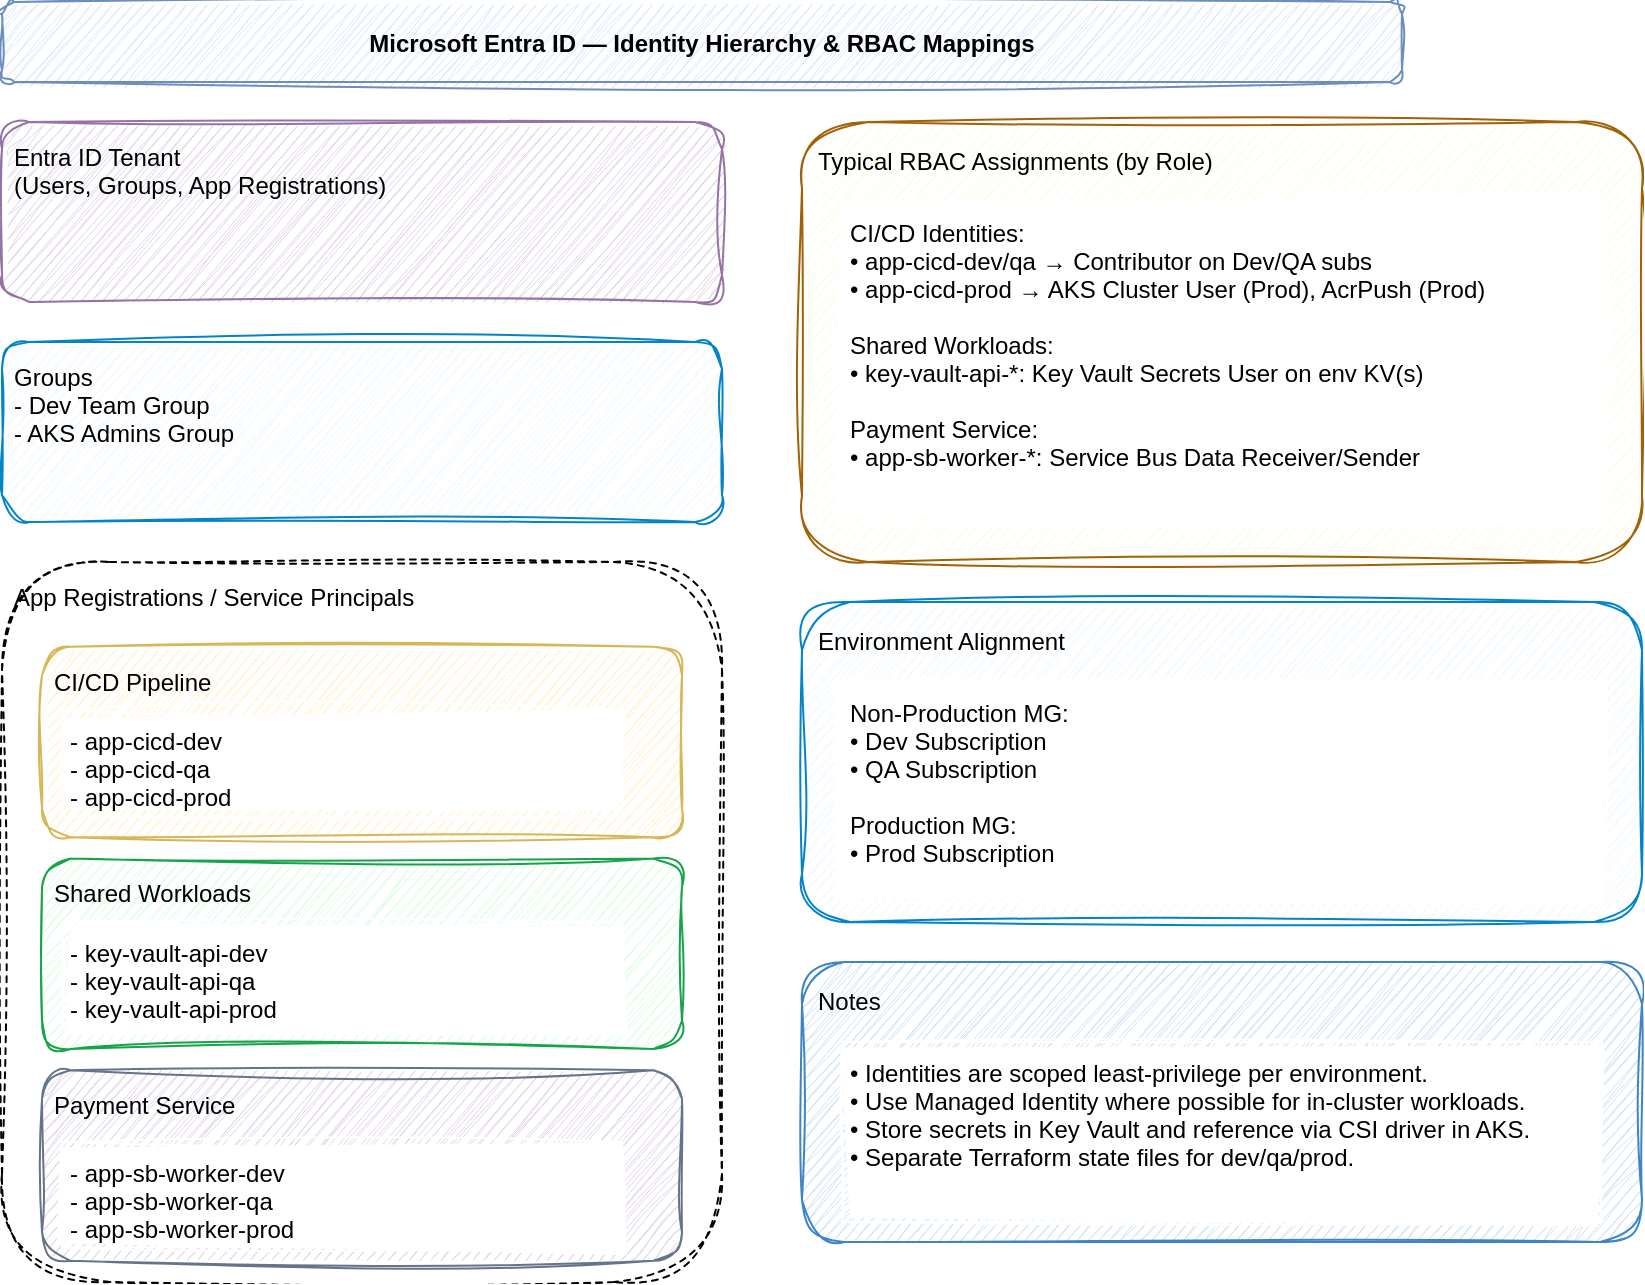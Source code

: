 <mxfile version="28.2.7">
  <diagram name="Microsoft Entra ID — Identity Hierarchy &amp; RBAC" id="0">
    <mxGraphModel dx="748" dy="518" grid="1" gridSize="10" guides="1" tooltips="1" connect="1" arrows="1" fold="1" page="1" pageScale="1" pageWidth="850" pageHeight="1100" math="0" shadow="0">
      <root>
        <mxCell id="0" />
        <mxCell id="1" parent="0" />
        <mxCell id="apps" value="App Registrations / Service Principals" style="rounded=1;dashed=1;fillColor=#ffffff;strokeColor=#000000;align=left;verticalAlign=top;spacing=6;sketch=1;curveFitting=1;jiggle=2;" parent="1" vertex="1">
          <mxGeometry x="20" y="290" width="360" height="360" as="geometry" />
        </mxCell>
        <mxCell id="shared" value="Shared Workloads" style="rounded=1;fillColor=#dcfce7;strokeColor=#16a34a;align=left;verticalAlign=top;spacing=6;sketch=1;curveFitting=1;jiggle=2;" parent="apps" vertex="1">
          <mxGeometry x="20" y="148.235" width="320" height="95.294" as="geometry" />
        </mxCell>
        <mxCell id="cicd" value="CI/CD Pipeline" style="rounded=1;fillColor=#fff2cc;strokeColor=#d6b656;align=left;verticalAlign=top;spacing=6;sketch=1;curveFitting=1;jiggle=2;" parent="apps" vertex="1">
          <mxGeometry x="20" y="42.353" width="320" height="95.294" as="geometry" />
        </mxCell>
        <mxCell id="cicd_items" value="- app-cicd-dev&#xa;- app-cicd-qa&#xa;- app-cicd-prod" style="rounded=0;fillColor=#ffffff;strokeColor=#ffffff;align=left;verticalAlign=top;spacing=4;sketch=1;curveFitting=1;jiggle=2;" parent="apps" vertex="1">
          <mxGeometry x="30" y="74.118" width="280" height="52.941" as="geometry" />
        </mxCell>
        <mxCell id="shared_items" value="- key-vault-api-dev&#xa;- key-vault-api-qa&#xa;- key-vault-api-prod" style="rounded=0;fillColor=#ffffff;strokeColor=#ffffff;align=left;verticalAlign=top;spacing=4;sketch=1;curveFitting=1;jiggle=2;" parent="apps" vertex="1">
          <mxGeometry x="30" y="179.998" width="280" height="52.941" as="geometry" />
        </mxCell>
        <mxCell id="payment" value="Payment Service" style="rounded=1;fillColor=#e1d5e7;strokeColor=#64748b;align=left;verticalAlign=top;spacing=6;sketch=1;curveFitting=1;jiggle=2;" parent="apps" vertex="1">
          <mxGeometry x="20" y="254.118" width="320" height="95.294" as="geometry" />
        </mxCell>
        <mxCell id="payment_items" value="- app-sb-worker-dev&#xa;- app-sb-worker-qa&#xa;- app-sb-worker-prod" style="rounded=0;fillColor=#ffffff;strokeColor=#ffffff;align=left;verticalAlign=top;spacing=4;sketch=1;curveFitting=1;jiggle=2;" parent="apps" vertex="1">
          <mxGeometry x="30" y="290.001" width="280" height="52.941" as="geometry" />
        </mxCell>
        <mxCell id="title" value="Microsoft Entra ID — Identity Hierarchy &amp; RBAC Mappings" style="rounded=1;fillColor=#dae8fc;strokeColor=#6c8ebf;fontStyle=1;sketch=1;curveFitting=1;jiggle=2;" parent="1" vertex="1">
          <mxGeometry x="20" y="10" width="700" height="40" as="geometry" />
        </mxCell>
        <mxCell id="tenant" value="Entra ID Tenant&#xa;(Users, Groups, App Registrations)" style="rounded=1;fillColor=#e1d5e7;strokeColor=#9673a6;align=left;verticalAlign=top;spacing=6;sketch=1;curveFitting=1;jiggle=2;" parent="1" vertex="1">
          <mxGeometry x="20" y="70" width="360" height="90" as="geometry" />
        </mxCell>
        <mxCell id="groups" value="Groups&#xa;- Dev Team Group&#xa;- AKS Admins Group" style="rounded=1;fillColor=#f0f9ff;strokeColor=#0284c7;align=left;verticalAlign=top;spacing=6;sketch=1;curveFitting=1;jiggle=2;" parent="1" vertex="1">
          <mxGeometry x="20" y="180" width="360" height="90" as="geometry" />
        </mxCell>
        <mxCell id="rbac" value="Typical RBAC Assignments (by Role)" style="rounded=1;fillColor=#fefce8;strokeColor=#a16207;align=left;verticalAlign=top;spacing=8;sketch=1;curveFitting=1;jiggle=2;" parent="1" vertex="1">
          <mxGeometry x="420" y="70" width="420" height="220" as="geometry" />
        </mxCell>
        <mxCell id="rbac_items" value="CI/CD Identities:&#xa;  • app-cicd-dev/qa → Contributor on Dev/QA subs&#xa;  • app-cicd-prod → AKS Cluster User (Prod), AcrPush (Prod)&#xa;&#xa;Shared Workloads:&#xa;  • key-vault-api-*: Key Vault Secrets User on env KV(s)&#xa;&#xa;Payment Service:&#xa;  • app-sb-worker-*: Service Bus Data Receiver/Sender&#xa;" style="rounded=0;fillColor=#ffffff;strokeColor=#ffffff;align=left;verticalAlign=top;spacing=4;sketch=1;curveFitting=1;jiggle=2;" parent="1" vertex="1">
          <mxGeometry x="440" y="110" width="380" height="160" as="geometry" />
        </mxCell>
        <mxCell id="envs" value="Environment Alignment" style="rounded=1;fillColor=#f0f9ff;strokeColor=#0284c7;align=left;verticalAlign=top;spacing=8;sketch=1;curveFitting=1;jiggle=2;" parent="1" vertex="1">
          <mxGeometry x="420" y="310" width="420" height="160" as="geometry" />
        </mxCell>
        <mxCell id="env_items" value="Non-Production MG:&#xa;  • Dev Subscription&#xa;  • QA Subscription&#xa;&#xa;Production MG:&#xa;  • Prod Subscription" style="rounded=0;fillColor=#ffffff;strokeColor=#ffffff;align=left;verticalAlign=top;spacing=4;sketch=1;curveFitting=1;jiggle=2;" parent="1" vertex="1">
          <mxGeometry x="440" y="350" width="380" height="110" as="geometry" />
        </mxCell>
        <mxCell id="notes" value="Notes" style="rounded=1;fillColor=#cfe2f3;strokeColor=#3d85c6;align=left;verticalAlign=top;spacing=8;sketch=1;curveFitting=1;jiggle=2;" parent="1" vertex="1">
          <mxGeometry x="420" y="490" width="420" height="140" as="geometry" />
        </mxCell>
        <mxCell id="notes_items" value="• Identities are scoped least-privilege per environment.&#xa;• Use Managed Identity where possible for in-cluster workloads.&#xa;• Store secrets in Key Vault and reference via CSI driver in AKS.&#xa;• Separate Terraform state files for dev/qa/prod." style="rounded=0;fillColor=#ffffff;strokeColor=#ffffff;align=left;verticalAlign=top;spacing=4;sketch=1;curveFitting=1;jiggle=2;" parent="1" vertex="1">
          <mxGeometry x="440" y="530" width="380" height="90" as="geometry" />
        </mxCell>
      </root>
    </mxGraphModel>
  </diagram>
</mxfile>
